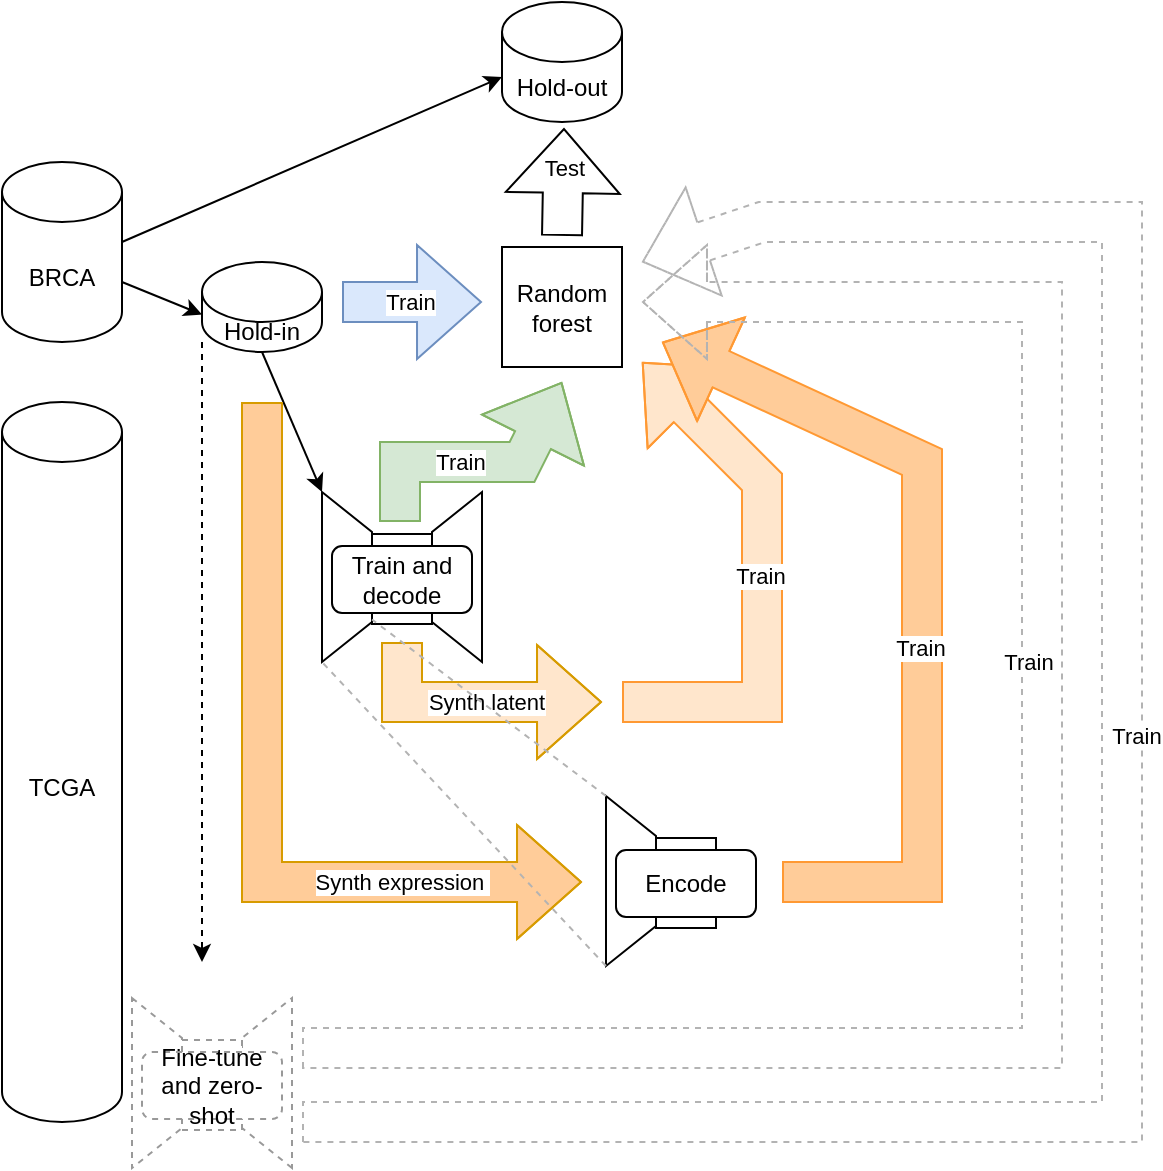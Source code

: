 <mxfile version="20.6.2" type="device"><diagram id="uCA-NYn-XnXWemaJJAZq" name="Page-1"><mxGraphModel dx="647" dy="618" grid="1" gridSize="10" guides="1" tooltips="1" connect="1" arrows="1" fold="1" page="1" pageScale="1" pageWidth="850" pageHeight="1100" math="0" shadow="0"><root><mxCell id="0"/><mxCell id="1" parent="0"/><mxCell id="pUVmnnVewVNBTEeVT21n-1" value="BRCA" style="shape=cylinder3;whiteSpace=wrap;html=1;boundedLbl=1;backgroundOutline=1;size=15;" parent="1" vertex="1"><mxGeometry x="20" y="90" width="60" height="90" as="geometry"/></mxCell><mxCell id="pUVmnnVewVNBTEeVT21n-2" value="TCGA" style="shape=cylinder3;whiteSpace=wrap;html=1;boundedLbl=1;backgroundOutline=1;size=15;" parent="1" vertex="1"><mxGeometry x="20" y="210" width="60" height="360" as="geometry"/></mxCell><mxCell id="pUVmnnVewVNBTEeVT21n-3" value="Hold-out" style="shape=cylinder3;whiteSpace=wrap;html=1;boundedLbl=1;backgroundOutline=1;size=15;" parent="1" vertex="1"><mxGeometry x="270" y="10" width="60" height="60" as="geometry"/></mxCell><mxCell id="pUVmnnVewVNBTEeVT21n-4" value="Hold-in" style="shape=cylinder3;whiteSpace=wrap;html=1;boundedLbl=1;backgroundOutline=1;size=15;" parent="1" vertex="1"><mxGeometry x="120" y="140" width="60" height="45" as="geometry"/></mxCell><mxCell id="pUVmnnVewVNBTEeVT21n-42" value="" style="endArrow=classic;html=1;rounded=0;exitX=1;exitY=0;exitDx=0;exitDy=60;exitPerimeter=0;entryX=0;entryY=0;entryDx=0;entryDy=26.25;entryPerimeter=0;" parent="1" source="pUVmnnVewVNBTEeVT21n-1" target="pUVmnnVewVNBTEeVT21n-4" edge="1"><mxGeometry width="50" height="50" relative="1" as="geometry"><mxPoint x="410" y="330" as="sourcePoint"/><mxPoint x="460" y="280" as="targetPoint"/></mxGeometry></mxCell><mxCell id="pUVmnnVewVNBTEeVT21n-43" value="" style="endArrow=classic;html=1;rounded=0;exitX=1;exitY=0;exitDx=0;exitDy=60;exitPerimeter=0;entryX=0;entryY=0;entryDx=0;entryDy=37.5;entryPerimeter=0;" parent="1" target="pUVmnnVewVNBTEeVT21n-3" edge="1"><mxGeometry width="50" height="50" relative="1" as="geometry"><mxPoint x="80" y="130" as="sourcePoint"/><mxPoint x="120" y="146.25" as="targetPoint"/></mxGeometry></mxCell><mxCell id="pUVmnnVewVNBTEeVT21n-45" value="Random forest" style="rounded=0;whiteSpace=wrap;html=1;" parent="1" vertex="1"><mxGeometry x="270" y="132.5" width="60" height="60" as="geometry"/></mxCell><mxCell id="pUVmnnVewVNBTEeVT21n-48" value="" style="shape=flexArrow;endArrow=classic;html=1;rounded=0;endWidth=36;endSize=10.33;width=20;" parent="1" edge="1"><mxGeometry width="50" height="50" relative="1" as="geometry"><mxPoint x="300" y="127" as="sourcePoint"/><mxPoint x="301" y="73" as="targetPoint"/></mxGeometry></mxCell><mxCell id="pUVmnnVewVNBTEeVT21n-49" value="Test" style="edgeLabel;html=1;align=center;verticalAlign=middle;resizable=0;points=[];" parent="pUVmnnVewVNBTEeVT21n-48" vertex="1" connectable="0"><mxGeometry x="-0.33" y="3" relative="1" as="geometry"><mxPoint x="3" y="-16" as="offset"/></mxGeometry></mxCell><mxCell id="g5AsPfwk-Z0h1uQ73BBq-1" value="" style="endArrow=classic;html=1;rounded=0;exitX=0.5;exitY=1;exitDx=0;exitDy=0;exitPerimeter=0;entryX=0;entryY=1;entryDx=0;entryDy=0;" parent="1" source="pUVmnnVewVNBTEeVT21n-4" edge="1" target="g5AsPfwk-Z0h1uQ73BBq-11"><mxGeometry width="50" height="50" relative="1" as="geometry"><mxPoint x="400" y="330" as="sourcePoint"/><mxPoint x="180" y="230" as="targetPoint"/></mxGeometry></mxCell><mxCell id="g5AsPfwk-Z0h1uQ73BBq-8" value="" style="group" parent="1" vertex="1" connectable="0"><mxGeometry x="180" y="230" width="110" height="66" as="geometry"/></mxCell><mxCell id="g5AsPfwk-Z0h1uQ73BBq-9" value="" style="group" parent="g5AsPfwk-Z0h1uQ73BBq-8" vertex="1" connectable="0"><mxGeometry width="110" height="64" as="geometry"/></mxCell><mxCell id="g5AsPfwk-Z0h1uQ73BBq-10" value="" style="shape=trapezoid;perimeter=trapezoidPerimeter;whiteSpace=wrap;html=1;fixedSize=1;rotation=-90;" parent="g5AsPfwk-Z0h1uQ73BBq-9" vertex="1"><mxGeometry x="25" y="55" width="85" height="25" as="geometry"/></mxCell><mxCell id="g5AsPfwk-Z0h1uQ73BBq-11" value="" style="shape=trapezoid;perimeter=trapezoidPerimeter;whiteSpace=wrap;html=1;fixedSize=1;rotation=90;" parent="g5AsPfwk-Z0h1uQ73BBq-9" vertex="1"><mxGeometry x="-30" y="55" width="85" height="25" as="geometry"/></mxCell><mxCell id="g5AsPfwk-Z0h1uQ73BBq-12" value="" style="rounded=0;whiteSpace=wrap;html=1;" parent="g5AsPfwk-Z0h1uQ73BBq-8" vertex="1"><mxGeometry x="25" y="46" width="30" height="45" as="geometry"/></mxCell><mxCell id="g5AsPfwk-Z0h1uQ73BBq-13" value="Train and decode" style="rounded=1;whiteSpace=wrap;html=1;" parent="g5AsPfwk-Z0h1uQ73BBq-8" vertex="1"><mxGeometry x="5" y="52" width="70" height="33.5" as="geometry"/></mxCell><mxCell id="g5AsPfwk-Z0h1uQ73BBq-14" value="" style="shape=flexArrow;endArrow=classic;html=1;rounded=0;endWidth=36;endSize=10.33;width=20;fillColor=#d5e8d4;strokeColor=#82b366;" parent="1" edge="1"><mxGeometry width="50" height="50" relative="1" as="geometry"><mxPoint x="219" y="270" as="sourcePoint"/><mxPoint x="300" y="200" as="targetPoint"/><Array as="points"><mxPoint x="219" y="240"/><mxPoint x="280" y="240"/></Array></mxGeometry></mxCell><mxCell id="g5AsPfwk-Z0h1uQ73BBq-15" value="Train" style="edgeLabel;html=1;align=center;verticalAlign=middle;resizable=0;points=[];" parent="g5AsPfwk-Z0h1uQ73BBq-14" vertex="1" connectable="0"><mxGeometry x="-0.33" y="3" relative="1" as="geometry"><mxPoint x="14" y="3" as="offset"/></mxGeometry></mxCell><mxCell id="pUVmnnVewVNBTEeVT21n-46" value="" style="shape=flexArrow;endArrow=classic;html=1;rounded=0;endWidth=36;endSize=10.33;width=20;fillColor=#dae8fc;strokeColor=#6c8ebf;" parent="1" edge="1"><mxGeometry width="50" height="50" relative="1" as="geometry"><mxPoint x="190" y="160" as="sourcePoint"/><mxPoint x="260" y="160" as="targetPoint"/></mxGeometry></mxCell><mxCell id="pUVmnnVewVNBTEeVT21n-47" value="Train" style="edgeLabel;html=1;align=center;verticalAlign=middle;resizable=0;points=[];" parent="pUVmnnVewVNBTEeVT21n-46" vertex="1" connectable="0"><mxGeometry x="-0.33" y="3" relative="1" as="geometry"><mxPoint x="10" y="3" as="offset"/></mxGeometry></mxCell><mxCell id="FdKDS6Uq2vbgdQOQ6YgD-1" value="" style="shape=flexArrow;endArrow=classic;html=1;rounded=0;endWidth=36;endSize=10.33;width=20;fillColor=#ffe6cc;strokeColor=#d79b00;" parent="1" edge="1"><mxGeometry width="50" height="50" relative="1" as="geometry"><mxPoint x="220" y="330" as="sourcePoint"/><mxPoint x="320" y="360" as="targetPoint"/><Array as="points"><mxPoint x="220" y="360"/></Array></mxGeometry></mxCell><mxCell id="FdKDS6Uq2vbgdQOQ6YgD-2" value="Synth latent" style="edgeLabel;html=1;align=center;verticalAlign=middle;resizable=0;points=[];" parent="FdKDS6Uq2vbgdQOQ6YgD-1" vertex="1" connectable="0"><mxGeometry x="-0.33" y="3" relative="1" as="geometry"><mxPoint x="28" y="3" as="offset"/></mxGeometry></mxCell><mxCell id="FdKDS6Uq2vbgdQOQ6YgD-3" value="" style="shape=flexArrow;endArrow=classic;html=1;rounded=0;endWidth=36;endSize=10.33;width=20;fillColor=#FFCC99;strokeColor=#d79b00;" parent="1" edge="1"><mxGeometry width="50" height="50" relative="1" as="geometry"><mxPoint x="150" y="210" as="sourcePoint"/><mxPoint x="310" y="450" as="targetPoint"/><Array as="points"><mxPoint x="150" y="450"/></Array></mxGeometry></mxCell><mxCell id="FdKDS6Uq2vbgdQOQ6YgD-4" value="Synth expression&amp;nbsp;" style="edgeLabel;html=1;align=center;verticalAlign=middle;resizable=0;points=[];" parent="FdKDS6Uq2vbgdQOQ6YgD-3" vertex="1" connectable="0"><mxGeometry x="-0.33" y="3" relative="1" as="geometry"><mxPoint x="67" y="106" as="offset"/></mxGeometry></mxCell><mxCell id="FdKDS6Uq2vbgdQOQ6YgD-6" value="" style="shape=flexArrow;endArrow=classic;html=1;rounded=0;endWidth=36;endSize=10.33;width=20;fillColor=#FFE6CC;strokeColor=#FF9933;" parent="1" edge="1"><mxGeometry width="50" height="50" relative="1" as="geometry"><mxPoint x="330" y="360" as="sourcePoint"/><mxPoint x="340" y="190" as="targetPoint"/><Array as="points"><mxPoint x="400" y="360"/><mxPoint x="400" y="250"/></Array></mxGeometry></mxCell><mxCell id="FdKDS6Uq2vbgdQOQ6YgD-7" value="Train" style="edgeLabel;html=1;align=center;verticalAlign=middle;resizable=0;points=[];" parent="FdKDS6Uq2vbgdQOQ6YgD-6" vertex="1" connectable="0"><mxGeometry x="-0.33" y="3" relative="1" as="geometry"><mxPoint x="2" y="-45" as="offset"/></mxGeometry></mxCell><mxCell id="FdKDS6Uq2vbgdQOQ6YgD-8" value="" style="shape=flexArrow;endArrow=classic;html=1;rounded=0;endWidth=36;endSize=10.33;width=20;fillColor=#FFCC99;strokeColor=#FF9933;" parent="1" edge="1"><mxGeometry width="50" height="50" relative="1" as="geometry"><mxPoint x="410" y="450" as="sourcePoint"/><mxPoint x="350" y="180" as="targetPoint"/><Array as="points"><mxPoint x="480" y="450"/><mxPoint x="480" y="240"/></Array></mxGeometry></mxCell><mxCell id="FdKDS6Uq2vbgdQOQ6YgD-9" value="Train" style="edgeLabel;html=1;align=center;verticalAlign=middle;resizable=0;points=[];" parent="FdKDS6Uq2vbgdQOQ6YgD-8" vertex="1" connectable="0"><mxGeometry x="-0.33" y="3" relative="1" as="geometry"><mxPoint x="2" y="-45" as="offset"/></mxGeometry></mxCell><mxCell id="FdKDS6Uq2vbgdQOQ6YgD-10" value="" style="shape=flexArrow;endArrow=classic;html=1;rounded=0;endWidth=36;endSize=10.33;width=20;fillColor=none;strokeColor=#B3B3B3;dashed=1;" parent="1" edge="1"><mxGeometry width="50" height="50" relative="1" as="geometry"><mxPoint x="170" y="533" as="sourcePoint"/><mxPoint x="340" y="160" as="targetPoint"/><Array as="points"><mxPoint x="540" y="533"/><mxPoint x="540" y="160"/></Array></mxGeometry></mxCell><mxCell id="FdKDS6Uq2vbgdQOQ6YgD-11" value="Train" style="edgeLabel;html=1;align=center;verticalAlign=middle;resizable=0;points=[];" parent="FdKDS6Uq2vbgdQOQ6YgD-10" vertex="1" connectable="0"><mxGeometry x="-0.33" y="3" relative="1" as="geometry"><mxPoint x="47" y="-190" as="offset"/></mxGeometry></mxCell><mxCell id="FdKDS6Uq2vbgdQOQ6YgD-12" value="" style="endArrow=classic;html=1;rounded=0;exitX=0;exitY=0.889;exitDx=0;exitDy=0;exitPerimeter=0;dashed=1;" parent="1" source="pUVmnnVewVNBTEeVT21n-4" edge="1"><mxGeometry width="50" height="50" relative="1" as="geometry"><mxPoint x="90" y="160" as="sourcePoint"/><mxPoint x="120" y="490" as="targetPoint"/></mxGeometry></mxCell><mxCell id="FdKDS6Uq2vbgdQOQ6YgD-15" value="" style="shape=flexArrow;endArrow=classic;html=1;rounded=0;endWidth=36;endSize=10.33;width=20;fillColor=none;strokeColor=#B3B3B3;dashed=1;" parent="1" edge="1"><mxGeometry width="50" height="50" relative="1" as="geometry"><mxPoint x="170" y="570" as="sourcePoint"/><mxPoint x="340" y="140" as="targetPoint"/><Array as="points"><mxPoint x="580" y="570"/><mxPoint x="580" y="120"/><mxPoint x="400" y="120"/></Array></mxGeometry></mxCell><mxCell id="FdKDS6Uq2vbgdQOQ6YgD-16" value="Train" style="edgeLabel;html=1;align=center;verticalAlign=middle;resizable=0;points=[];" parent="FdKDS6Uq2vbgdQOQ6YgD-15" vertex="1" connectable="0"><mxGeometry x="-0.33" y="3" relative="1" as="geometry"><mxPoint x="47" y="-190" as="offset"/></mxGeometry></mxCell><mxCell id="FdKDS6Uq2vbgdQOQ6YgD-17" value="" style="shape=trapezoid;perimeter=trapezoidPerimeter;whiteSpace=wrap;html=1;fixedSize=1;rotation=-90;dashed=1;strokeColor=#999999;" parent="1" vertex="1"><mxGeometry x="110" y="538" width="85" height="25" as="geometry"/></mxCell><mxCell id="FdKDS6Uq2vbgdQOQ6YgD-18" value="" style="shape=trapezoid;perimeter=trapezoidPerimeter;whiteSpace=wrap;html=1;fixedSize=1;rotation=90;dashed=1;strokeColor=#999999;" parent="1" vertex="1"><mxGeometry x="55" y="538" width="85" height="25" as="geometry"/></mxCell><mxCell id="FdKDS6Uq2vbgdQOQ6YgD-19" value="" style="rounded=0;whiteSpace=wrap;html=1;dashed=1;strokeColor=#999999;" parent="1" vertex="1"><mxGeometry x="110" y="529" width="30" height="45" as="geometry"/></mxCell><mxCell id="FdKDS6Uq2vbgdQOQ6YgD-20" value="Fine-tune and zero-shot" style="rounded=1;whiteSpace=wrap;html=1;dashed=1;strokeColor=#999999;" parent="1" vertex="1"><mxGeometry x="90" y="535" width="70" height="33.5" as="geometry"/></mxCell><mxCell id="mbp20z80QnqKNPb6Bk0c-2" value="" style="shape=trapezoid;perimeter=trapezoidPerimeter;whiteSpace=wrap;html=1;fixedSize=1;rotation=90;" vertex="1" parent="1"><mxGeometry x="292" y="437" width="85" height="25" as="geometry"/></mxCell><mxCell id="mbp20z80QnqKNPb6Bk0c-3" value="" style="rounded=0;whiteSpace=wrap;html=1;" vertex="1" parent="1"><mxGeometry x="347" y="428" width="30" height="45" as="geometry"/></mxCell><mxCell id="mbp20z80QnqKNPb6Bk0c-4" value="Encode" style="rounded=1;whiteSpace=wrap;html=1;" vertex="1" parent="1"><mxGeometry x="327" y="434" width="70" height="33.5" as="geometry"/></mxCell><mxCell id="mbp20z80QnqKNPb6Bk0c-5" value="" style="endArrow=none;dashed=1;html=1;rounded=0;strokeColor=#B3B3B3;fillColor=none;entryX=1;entryY=1;entryDx=0;entryDy=0;exitX=1;exitY=1;exitDx=0;exitDy=0;" edge="1" parent="1" source="mbp20z80QnqKNPb6Bk0c-2" target="g5AsPfwk-Z0h1uQ73BBq-11"><mxGeometry width="50" height="50" relative="1" as="geometry"><mxPoint x="275" y="405" as="sourcePoint"/><mxPoint x="180" y="340" as="targetPoint"/></mxGeometry></mxCell><mxCell id="mbp20z80QnqKNPb6Bk0c-6" value="" style="endArrow=none;dashed=1;html=1;rounded=0;strokeColor=#B3B3B3;fillColor=none;entryX=0.75;entryY=0;entryDx=0;entryDy=0;exitX=0;exitY=1;exitDx=0;exitDy=0;" edge="1" parent="1" source="mbp20z80QnqKNPb6Bk0c-2" target="g5AsPfwk-Z0h1uQ73BBq-11"><mxGeometry width="50" height="50" relative="1" as="geometry"><mxPoint x="402" y="407" as="sourcePoint"/><mxPoint x="280" y="275" as="targetPoint"/></mxGeometry></mxCell></root></mxGraphModel></diagram></mxfile>